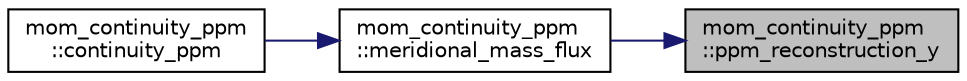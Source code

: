 digraph "mom_continuity_ppm::ppm_reconstruction_y"
{
 // INTERACTIVE_SVG=YES
 // LATEX_PDF_SIZE
  edge [fontname="Helvetica",fontsize="10",labelfontname="Helvetica",labelfontsize="10"];
  node [fontname="Helvetica",fontsize="10",shape=record];
  rankdir="RL";
  Node1 [label="mom_continuity_ppm\l::ppm_reconstruction_y",height=0.2,width=0.4,color="black", fillcolor="grey75", style="filled", fontcolor="black",tooltip="Calculates left/right edge values for PPM reconstruction."];
  Node1 -> Node2 [dir="back",color="midnightblue",fontsize="10",style="solid",fontname="Helvetica"];
  Node2 [label="mom_continuity_ppm\l::meridional_mass_flux",height=0.2,width=0.4,color="black", fillcolor="white", style="filled",URL="$namespacemom__continuity__ppm.html#ad8518f52de5e1be087caac0fc7db255f",tooltip="Calculates the mass or volume fluxes through the meridional faces, and other related quantities."];
  Node2 -> Node3 [dir="back",color="midnightblue",fontsize="10",style="solid",fontname="Helvetica"];
  Node3 [label="mom_continuity_ppm\l::continuity_ppm",height=0.2,width=0.4,color="black", fillcolor="white", style="filled",URL="$namespacemom__continuity__ppm.html#ad928a3c6f1cb3c01f944a89d4b13d08b",tooltip="Time steps the layer thicknesses, using a monotonically limit, directionally split PPM scheme,..."];
}
